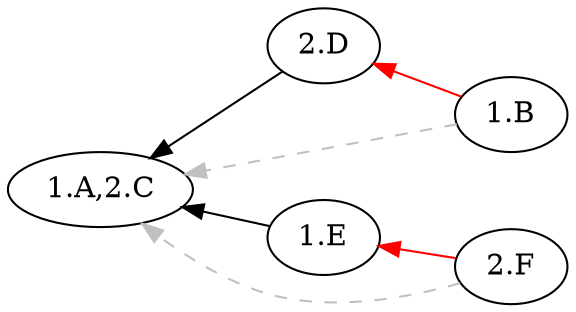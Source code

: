 digraph {

rankdir = RL

"1.B" -> "2.D" [style=filled, color=red];
"2.F" -> "1.E" [style=filled, color=red];
"2.D" -> "1.A,2.C" [style=filled, color=black];
"1.E" -> "1.A,2.C" [style=filled, color=black];
"1.B" -> "1.A,2.C" [style=dashed, color=grey];
"2.F" -> "1.A,2.C" [style=dashed, color=grey];
}
